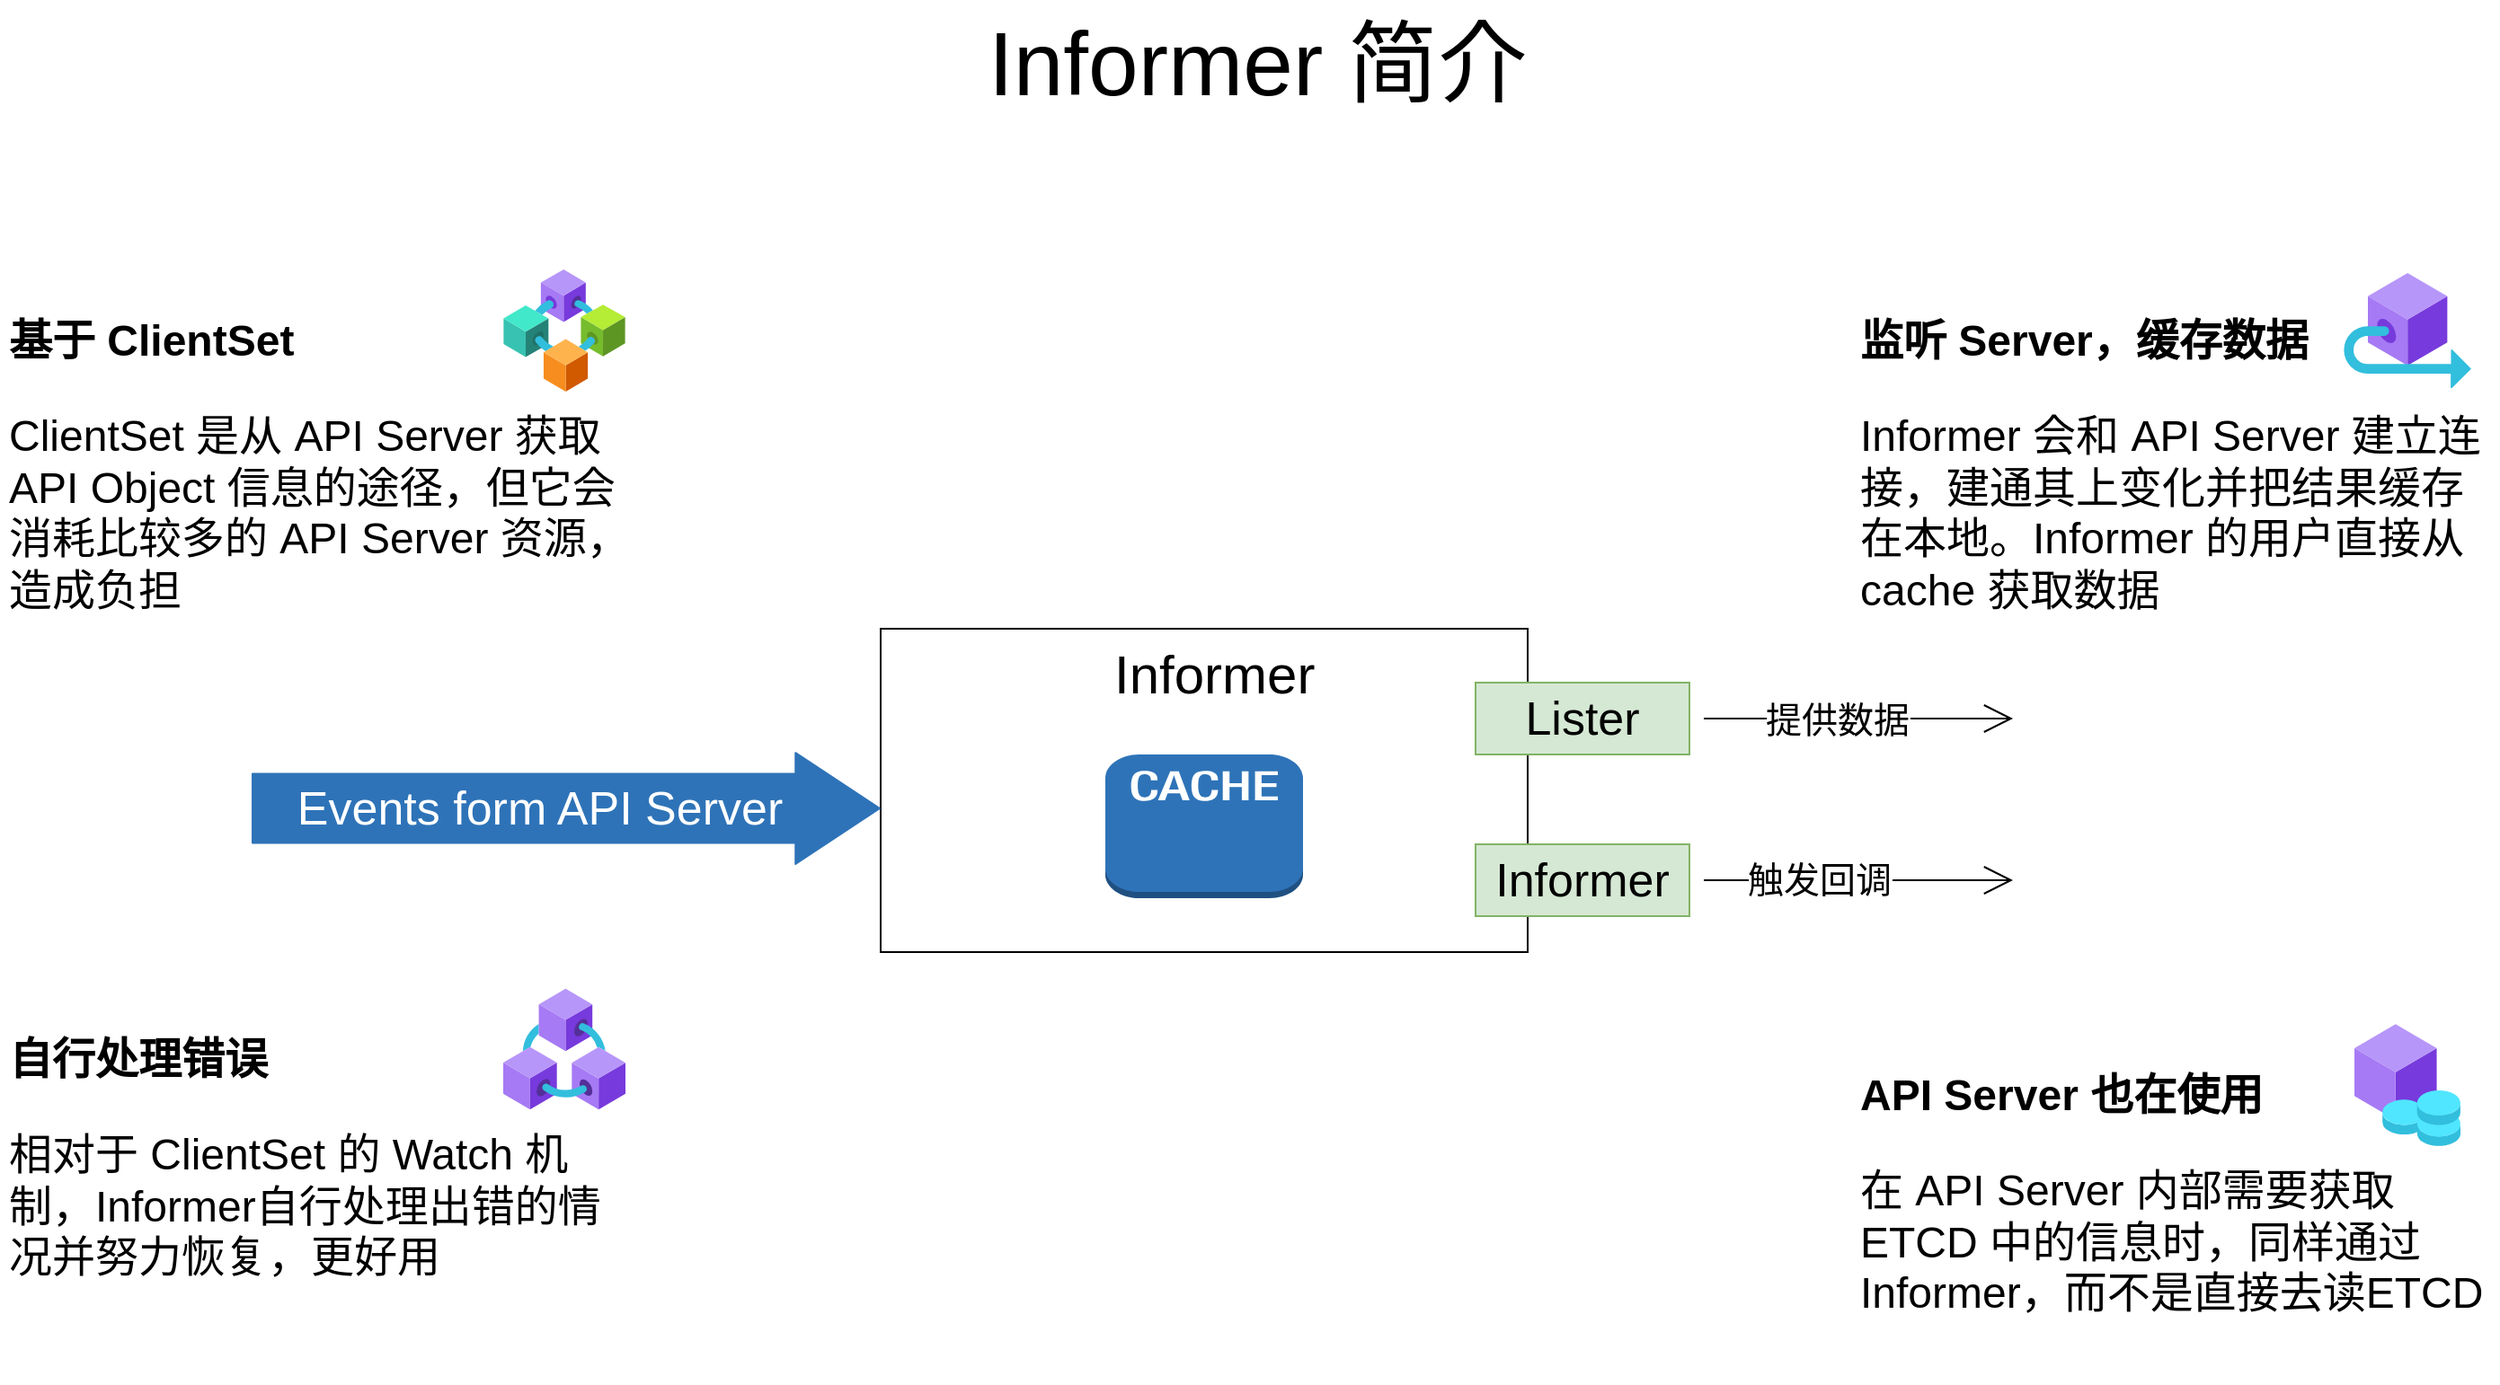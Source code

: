 <mxfile>
    <diagram id="w4j5PuOrBlieU3xMHs4D" name="第 1 页">
        <mxGraphModel dx="2670" dy="2781" grid="1" gridSize="10" guides="1" tooltips="1" connect="1" arrows="1" fold="1" page="1" pageScale="1" pageWidth="827" pageHeight="1169" math="0" shadow="0">
            <root>
                <mxCell id="0"/>
                <mxCell id="1" parent="0"/>
                <mxCell id="2" value="Informer 简介" style="text;strokeColor=none;fillColor=none;html=1;align=center;verticalAlign=middle;whiteSpace=wrap;rounded=0;fontSize=50;" vertex="1" parent="1">
                    <mxGeometry x="370" y="-120" width="340" height="70" as="geometry"/>
                </mxCell>
                <mxCell id="3" value="&lt;h1 style=&quot;font-size: 24px;&quot;&gt;基于 ClientSet&lt;/h1&gt;&lt;p style=&quot;font-size: 24px;&quot;&gt;ClientSet 是从 API Server 获取 API Object 信息的途径，但它会消耗比较多的 API Server 资源，造成负担&lt;/p&gt;" style="text;html=1;strokeColor=none;fillColor=none;spacing=5;spacingTop=-20;whiteSpace=wrap;overflow=hidden;rounded=0;fontSize=24;" vertex="1" parent="1">
                    <mxGeometry x="-160" y="50" width="360" height="180" as="geometry"/>
                </mxCell>
                <mxCell id="5" value="&lt;h1 style=&quot;font-size: 24px;&quot;&gt;自行处理错误&lt;/h1&gt;&lt;p style=&quot;font-size: 24px;&quot;&gt;相对于 ClientSet 的 Watch 机制，Informer自行处理出错的情况并努力恢复，更好用&lt;/p&gt;" style="text;html=1;strokeColor=none;fillColor=none;spacing=5;spacingTop=-20;whiteSpace=wrap;overflow=hidden;rounded=0;fontSize=24;" vertex="1" parent="1">
                    <mxGeometry x="-160" y="450" width="360" height="180" as="geometry"/>
                </mxCell>
                <mxCell id="7" value="&lt;h1 style=&quot;font-size: 24px;&quot;&gt;监听 Server，缓存数据&lt;/h1&gt;&lt;p style=&quot;font-size: 24px;&quot;&gt;Informer 会和 API Server 建立连接，建通其上变化并把结果缓存在本地。Informer 的用户直接从 cache 获取数据&lt;/p&gt;" style="text;html=1;strokeColor=none;fillColor=none;spacing=5;spacingTop=-20;whiteSpace=wrap;overflow=hidden;rounded=0;fontSize=24;" vertex="1" parent="1">
                    <mxGeometry x="870" y="50" width="360" height="180" as="geometry"/>
                </mxCell>
                <mxCell id="8" value="&lt;h1 style=&quot;font-size: 24px;&quot;&gt;API Server 也在使用&lt;/h1&gt;&lt;p style=&quot;font-size: 24px;&quot;&gt;在 API Server 内部需要获取 ETCD 中的信息时，同样通过 Informer，而不是直接去读ETCD&lt;/p&gt;" style="text;html=1;strokeColor=none;fillColor=none;spacing=5;spacingTop=-20;whiteSpace=wrap;overflow=hidden;rounded=0;fontSize=24;" vertex="1" parent="1">
                    <mxGeometry x="870" y="470" width="360" height="180" as="geometry"/>
                </mxCell>
                <mxCell id="14" value="" style="group;fontSize=26;" vertex="1" connectable="0" parent="1">
                    <mxGeometry x="330" y="230" width="450" height="180" as="geometry"/>
                </mxCell>
                <mxCell id="9" value="" style="rounded=0;whiteSpace=wrap;html=1;fontSize=50;" vertex="1" parent="14">
                    <mxGeometry width="360" height="180" as="geometry"/>
                </mxCell>
                <mxCell id="10" value="Informer&amp;nbsp;" style="text;strokeColor=none;fillColor=none;html=1;align=center;verticalAlign=middle;whiteSpace=wrap;rounded=0;fontSize=30;" vertex="1" parent="14">
                    <mxGeometry x="120" y="10" width="140" height="30" as="geometry"/>
                </mxCell>
                <mxCell id="11" value="" style="outlineConnect=0;dashed=0;verticalLabelPosition=bottom;verticalAlign=top;align=center;html=1;shape=mxgraph.aws3.cache_node;fillColor=#2E73B8;gradientColor=none;fontSize=30;" vertex="1" parent="14">
                    <mxGeometry x="125" y="70" width="110" height="80" as="geometry"/>
                </mxCell>
                <mxCell id="12" value="Lister" style="rounded=0;whiteSpace=wrap;html=1;fontSize=26;fillColor=#d5e8d4;strokeColor=#82b366;" vertex="1" parent="14">
                    <mxGeometry x="331" y="30" width="119" height="40" as="geometry"/>
                </mxCell>
                <mxCell id="13" value="Informer" style="rounded=0;whiteSpace=wrap;html=1;fontSize=26;fillColor=#d5e8d4;strokeColor=#82b366;" vertex="1" parent="14">
                    <mxGeometry x="331" y="120" width="119" height="40" as="geometry"/>
                </mxCell>
                <mxCell id="16" style="edgeStyle=none;curved=1;rounded=0;orthogonalLoop=1;jettySize=auto;html=1;fontSize=30;endArrow=open;startSize=14;endSize=14;sourcePerimeterSpacing=8;targetPerimeterSpacing=8;" edge="1" parent="1" source="12">
                    <mxGeometry relative="1" as="geometry">
                        <mxPoint x="960" y="280" as="targetPoint"/>
                    </mxGeometry>
                </mxCell>
                <mxCell id="19" value="提供数据" style="edgeLabel;html=1;align=center;verticalAlign=middle;resizable=0;points=[];fontSize=20;" vertex="1" connectable="0" parent="16">
                    <mxGeometry x="-0.138" relative="1" as="geometry">
                        <mxPoint as="offset"/>
                    </mxGeometry>
                </mxCell>
                <mxCell id="18" style="edgeStyle=none;curved=1;rounded=0;orthogonalLoop=1;jettySize=auto;html=1;fontSize=30;endArrow=open;startSize=14;endSize=14;sourcePerimeterSpacing=8;targetPerimeterSpacing=8;" edge="1" parent="1" source="13">
                    <mxGeometry relative="1" as="geometry">
                        <mxPoint x="960" y="370" as="targetPoint"/>
                    </mxGeometry>
                </mxCell>
                <mxCell id="20" value="触发回调" style="edgeLabel;html=1;align=center;verticalAlign=middle;resizable=0;points=[];fontSize=20;" vertex="1" connectable="0" parent="18">
                    <mxGeometry x="-0.26" y="1" relative="1" as="geometry">
                        <mxPoint as="offset"/>
                    </mxGeometry>
                </mxCell>
                <mxCell id="21" value="" style="edgeStyle=none;orthogonalLoop=1;jettySize=auto;html=1;shape=flexArrow;rounded=1;startSize=8;endSize=15.292;fontSize=26;endArrow=open;sourcePerimeterSpacing=8;targetPerimeterSpacing=8;curved=1;endWidth=22.367;width=38.462;strokeColor=#2E73B8;fillColor=#2E73B8;" edge="1" parent="1">
                    <mxGeometry width="140" relative="1" as="geometry">
                        <mxPoint x="-20" y="330" as="sourcePoint"/>
                        <mxPoint x="330" y="330" as="targetPoint"/>
                        <Array as="points"/>
                    </mxGeometry>
                </mxCell>
                <mxCell id="22" value="Events form API Server" style="edgeLabel;html=1;align=center;verticalAlign=middle;resizable=0;points=[];fontSize=26;labelBackgroundColor=none;fontColor=#ffffff;" vertex="1" connectable="0" parent="21">
                    <mxGeometry x="-0.38" y="-4" relative="1" as="geometry">
                        <mxPoint x="51" y="-4" as="offset"/>
                    </mxGeometry>
                </mxCell>
                <mxCell id="23" value="" style="aspect=fixed;html=1;points=[];align=center;image;fontSize=12;image=img/lib/azure2/blockchain/Azure_Blockchain_Service.svg;labelBackgroundColor=none;fontColor=#ffffff;" vertex="1" parent="1">
                    <mxGeometry x="120" y="430" width="68" height="68" as="geometry"/>
                </mxCell>
                <mxCell id="24" value="" style="aspect=fixed;html=1;points=[];align=center;image;fontSize=12;image=img/lib/azure2/blockchain/Outbound_Connection.svg;labelBackgroundColor=none;fontColor=#ffffff;" vertex="1" parent="1">
                    <mxGeometry x="1144" y="32" width="71" height="64" as="geometry"/>
                </mxCell>
                <mxCell id="25" value="" style="aspect=fixed;html=1;points=[];align=center;image;fontSize=12;image=img/lib/azure2/blockchain/Azure_Token_Service.svg;labelBackgroundColor=none;fontColor=#ffffff;" vertex="1" parent="1">
                    <mxGeometry x="1150" y="450" width="59" height="68" as="geometry"/>
                </mxCell>
                <mxCell id="26" value="" style="aspect=fixed;html=1;points=[];align=center;image;fontSize=12;image=img/lib/azure2/blockchain/Consortium.svg;labelBackgroundColor=none;fontColor=#ffffff;" vertex="1" parent="1">
                    <mxGeometry x="120" y="30" width="68" height="68" as="geometry"/>
                </mxCell>
            </root>
        </mxGraphModel>
    </diagram>
</mxfile>